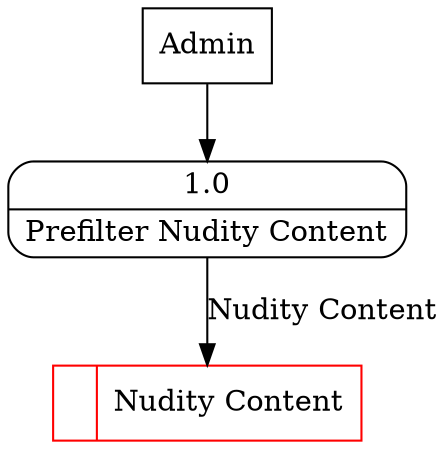 digraph dfd2{ 
node[shape=record]
200 [label="<f0>  |<f1> Nudity Content " color=red];
201 [label="Admin" shape=box];
202 [label="{<f0> 1.0|<f1> Prefilter Nudity Content }" shape=Mrecord];
201 -> 202
202 -> 200 [label="Nudity Content"]
}